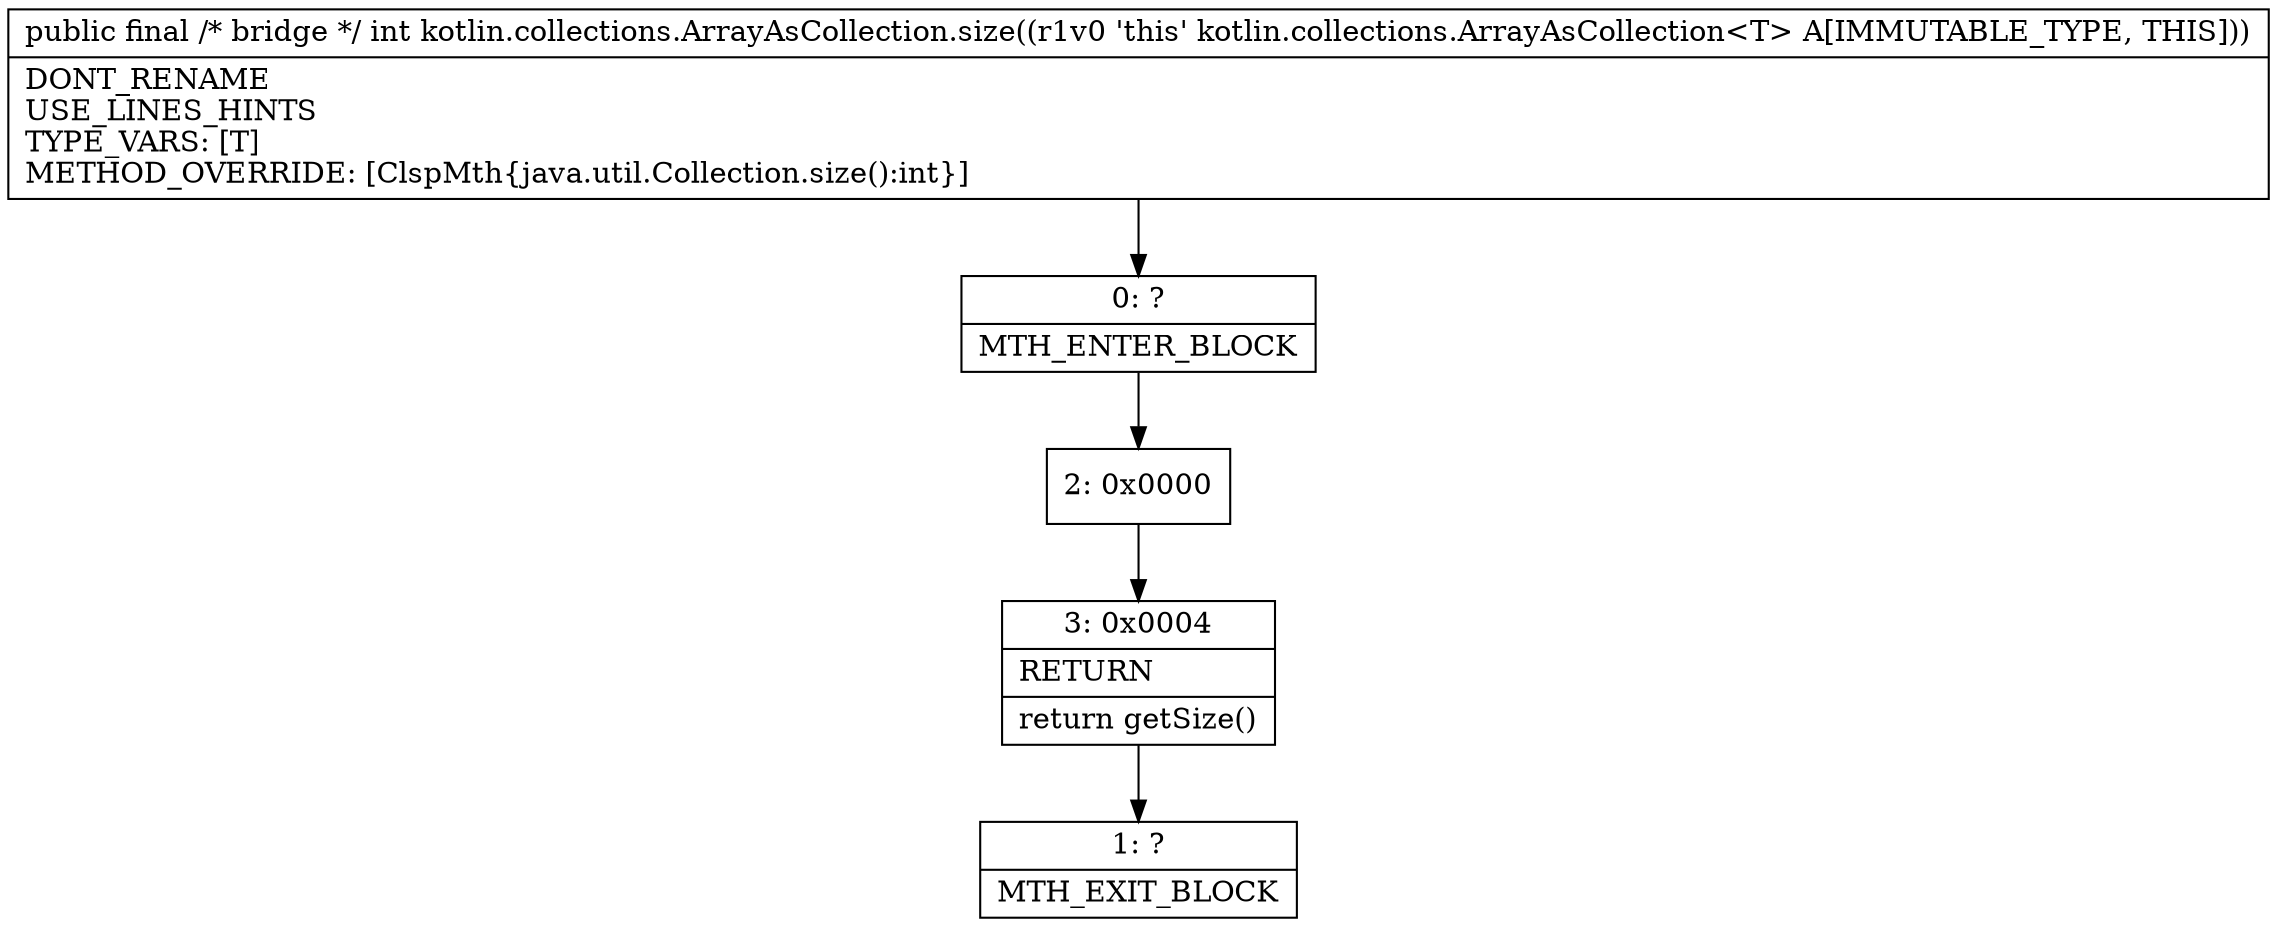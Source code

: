 digraph "CFG forkotlin.collections.ArrayAsCollection.size()I" {
Node_0 [shape=record,label="{0\:\ ?|MTH_ENTER_BLOCK\l}"];
Node_2 [shape=record,label="{2\:\ 0x0000}"];
Node_3 [shape=record,label="{3\:\ 0x0004|RETURN\l|return getSize()\l}"];
Node_1 [shape=record,label="{1\:\ ?|MTH_EXIT_BLOCK\l}"];
MethodNode[shape=record,label="{public final \/* bridge *\/ int kotlin.collections.ArrayAsCollection.size((r1v0 'this' kotlin.collections.ArrayAsCollection\<T\> A[IMMUTABLE_TYPE, THIS]))  | DONT_RENAME\lUSE_LINES_HINTS\lTYPE_VARS: [T]\lMETHOD_OVERRIDE: [ClspMth\{java.util.Collection.size():int\}]\l}"];
MethodNode -> Node_0;Node_0 -> Node_2;
Node_2 -> Node_3;
Node_3 -> Node_1;
}

